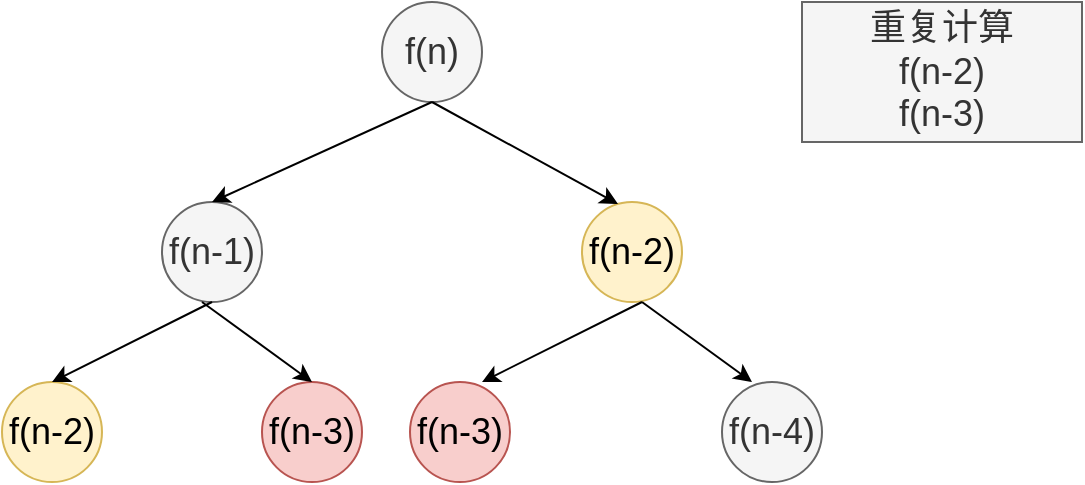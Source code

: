 <mxfile version="13.3.0" type="device"><diagram id="XVr3Y3I9T0Ora9xCOVJU" name="第 1 页"><mxGraphModel dx="793" dy="441" grid="1" gridSize="10" guides="1" tooltips="1" connect="1" arrows="1" fold="1" page="1" pageScale="1" pageWidth="827" pageHeight="1169" math="0" shadow="0"><root><mxCell id="0"/><mxCell id="1" parent="0"/><mxCell id="hEUSbWlrJccywKOLRPX_-2" value="&lt;font style=&quot;font-size: 18px&quot;&gt;f(n)&lt;/font&gt;" style="ellipse;whiteSpace=wrap;html=1;aspect=fixed;fillColor=#f5f5f5;strokeColor=#666666;fontColor=#333333;" vertex="1" parent="1"><mxGeometry x="350" y="60" width="50" height="50" as="geometry"/></mxCell><mxCell id="hEUSbWlrJccywKOLRPX_-3" value="&lt;font style=&quot;font-size: 18px&quot;&gt;f(n-1)&lt;/font&gt;" style="ellipse;whiteSpace=wrap;html=1;aspect=fixed;fillColor=#f5f5f5;strokeColor=#666666;fontColor=#333333;" vertex="1" parent="1"><mxGeometry x="240" y="160" width="50" height="50" as="geometry"/></mxCell><mxCell id="hEUSbWlrJccywKOLRPX_-4" value="&lt;font style=&quot;font-size: 18px&quot;&gt;f(n-2)&lt;/font&gt;" style="ellipse;whiteSpace=wrap;html=1;aspect=fixed;fillColor=#fff2cc;strokeColor=#d6b656;" vertex="1" parent="1"><mxGeometry x="450" y="160" width="50" height="50" as="geometry"/></mxCell><mxCell id="hEUSbWlrJccywKOLRPX_-5" value="" style="endArrow=classic;html=1;entryX=0.5;entryY=0;entryDx=0;entryDy=0;exitX=0.5;exitY=1;exitDx=0;exitDy=0;" edge="1" parent="1" source="hEUSbWlrJccywKOLRPX_-2" target="hEUSbWlrJccywKOLRPX_-3"><mxGeometry width="50" height="50" relative="1" as="geometry"><mxPoint x="540" y="120" as="sourcePoint"/><mxPoint x="590" y="70" as="targetPoint"/></mxGeometry></mxCell><mxCell id="hEUSbWlrJccywKOLRPX_-6" value="" style="endArrow=classic;html=1;entryX=0.36;entryY=0.02;entryDx=0;entryDy=0;entryPerimeter=0;exitX=0.5;exitY=1;exitDx=0;exitDy=0;" edge="1" parent="1" source="hEUSbWlrJccywKOLRPX_-2" target="hEUSbWlrJccywKOLRPX_-4"><mxGeometry width="50" height="50" relative="1" as="geometry"><mxPoint x="330" y="110" as="sourcePoint"/><mxPoint x="490" y="60" as="targetPoint"/></mxGeometry></mxCell><mxCell id="hEUSbWlrJccywKOLRPX_-7" value="&lt;font style=&quot;font-size: 18px&quot;&gt;f(n-2)&lt;/font&gt;" style="ellipse;whiteSpace=wrap;html=1;aspect=fixed;fillColor=#fff2cc;strokeColor=#d6b656;" vertex="1" parent="1"><mxGeometry x="160" y="250" width="50" height="50" as="geometry"/></mxCell><mxCell id="hEUSbWlrJccywKOLRPX_-8" value="&lt;font style=&quot;font-size: 18px&quot;&gt;f(n-3)&lt;/font&gt;" style="ellipse;whiteSpace=wrap;html=1;aspect=fixed;fillColor=#f8cecc;strokeColor=#b85450;" vertex="1" parent="1"><mxGeometry x="290" y="250" width="50" height="50" as="geometry"/></mxCell><mxCell id="hEUSbWlrJccywKOLRPX_-9" value="&lt;font style=&quot;font-size: 18px&quot;&gt;f(n-3)&lt;/font&gt;" style="ellipse;whiteSpace=wrap;html=1;aspect=fixed;fillColor=#f8cecc;strokeColor=#b85450;" vertex="1" parent="1"><mxGeometry x="364" y="250" width="50" height="50" as="geometry"/></mxCell><mxCell id="hEUSbWlrJccywKOLRPX_-10" value="&lt;font style=&quot;font-size: 18px&quot;&gt;f(n-4)&lt;/font&gt;" style="ellipse;whiteSpace=wrap;html=1;aspect=fixed;fillColor=#f5f5f5;strokeColor=#666666;fontColor=#333333;" vertex="1" parent="1"><mxGeometry x="520" y="250" width="50" height="50" as="geometry"/></mxCell><mxCell id="hEUSbWlrJccywKOLRPX_-11" value="" style="endArrow=classic;html=1;entryX=0.5;entryY=0;entryDx=0;entryDy=0;exitX=0.5;exitY=1;exitDx=0;exitDy=0;" edge="1" parent="1" source="hEUSbWlrJccywKOLRPX_-3" target="hEUSbWlrJccywKOLRPX_-7"><mxGeometry width="50" height="50" relative="1" as="geometry"><mxPoint x="320" y="230" as="sourcePoint"/><mxPoint x="370" y="180" as="targetPoint"/></mxGeometry></mxCell><mxCell id="hEUSbWlrJccywKOLRPX_-12" value="" style="endArrow=classic;html=1;entryX=0.5;entryY=0;entryDx=0;entryDy=0;" edge="1" parent="1" target="hEUSbWlrJccywKOLRPX_-8"><mxGeometry width="50" height="50" relative="1" as="geometry"><mxPoint x="260" y="210" as="sourcePoint"/><mxPoint x="363" y="261" as="targetPoint"/></mxGeometry></mxCell><mxCell id="hEUSbWlrJccywKOLRPX_-13" value="" style="endArrow=classic;html=1;entryX=0.5;entryY=0;entryDx=0;entryDy=0;exitX=0.5;exitY=1;exitDx=0;exitDy=0;" edge="1" parent="1"><mxGeometry width="50" height="50" relative="1" as="geometry"><mxPoint x="480" y="210" as="sourcePoint"/><mxPoint x="400" y="250" as="targetPoint"/></mxGeometry></mxCell><mxCell id="hEUSbWlrJccywKOLRPX_-14" value="" style="endArrow=classic;html=1;entryX=0.5;entryY=0;entryDx=0;entryDy=0;" edge="1" parent="1"><mxGeometry width="50" height="50" relative="1" as="geometry"><mxPoint x="480" y="210" as="sourcePoint"/><mxPoint x="535" y="250" as="targetPoint"/></mxGeometry></mxCell><mxCell id="hEUSbWlrJccywKOLRPX_-15" value="&lt;font style=&quot;font-size: 18px&quot;&gt;重复计算&lt;br&gt;f(n-2)&lt;br&gt;f(n-3)&lt;/font&gt;" style="rounded=0;whiteSpace=wrap;html=1;fillColor=#f5f5f5;strokeColor=#666666;fontColor=#333333;" vertex="1" parent="1"><mxGeometry x="560" y="60" width="140" height="70" as="geometry"/></mxCell></root></mxGraphModel></diagram></mxfile>